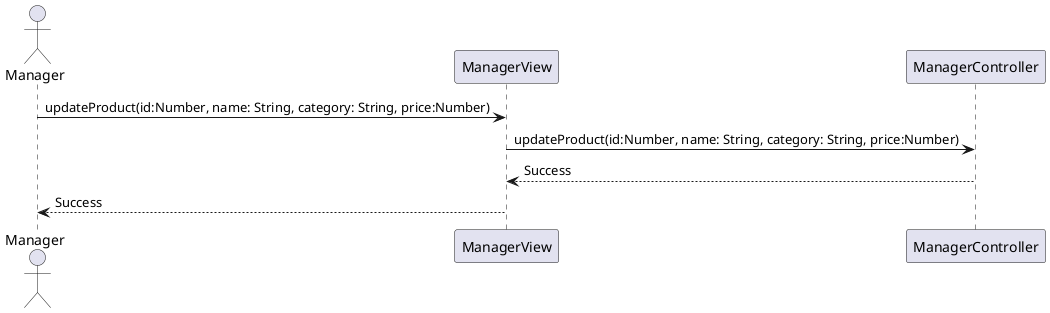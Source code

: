 @startuml update-product
actor Manager

Manager -> ManagerView : updateProduct(id:Number, name: String, category: String, price:Number)
ManagerView -> ManagerController : updateProduct(id:Number, name: String, category: String, price:Number)
ManagerController --> ManagerView  :Success
ManagerView --> Manager : Success
@enduml